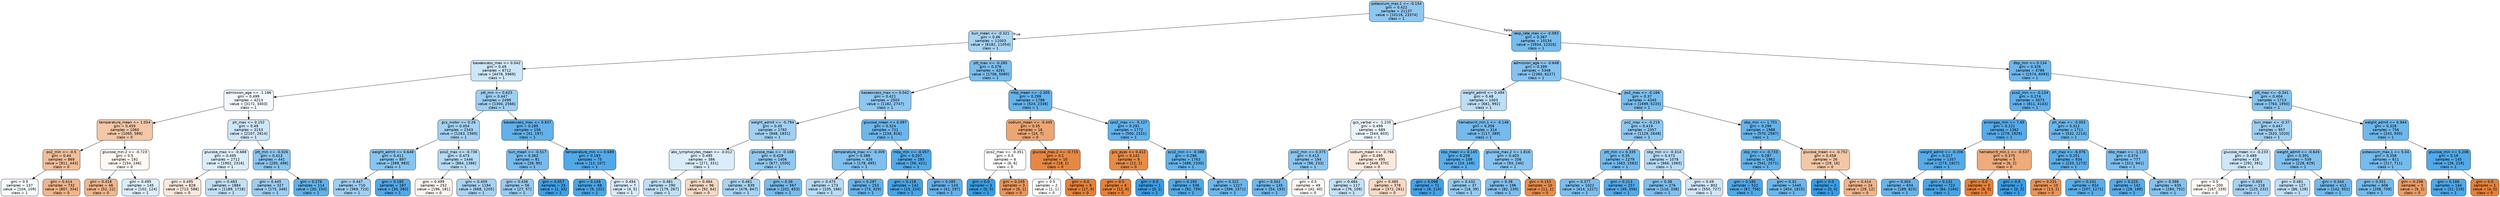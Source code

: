digraph Tree {
node [shape=box, style="filled, rounded", color="black", fontname="helvetica"] ;
edge [fontname="helvetica"] ;
0 [label="potassium_max.1 <= -0.154\ngini = 0.422\nsamples = 21137\nvalue = [10116, 23374]\nclass = 1", fillcolor="#8fc7f0"] ;
1 [label="bun_mean <= -0.321\ngini = 0.46\nsamples = 11003\nvalue = [6182, 11054]\nclass = 1", fillcolor="#a8d4f4"] ;
0 -> 1 [labeldistance=2.5, labelangle=45, headlabel="True"] ;
2 [label="baseexcess_max <= 0.042\ngini = 0.49\nsamples = 6712\nvalue = [4476, 5969]\nclass = 1", fillcolor="#cde6f8"] ;
1 -> 2 ;
3 [label="admission_age <= -1.186\ngini = 0.499\nsamples = 4213\nvalue = [3172, 3403]\nclass = 1", fillcolor="#f2f8fd"] ;
2 -> 3 ;
4 [label="temperature_mean <= 1.054\ngini = 0.459\nsamples = 1060\nvalue = [1065, 589]\nclass = 0", fillcolor="#f3c7a7"] ;
3 -> 4 ;
5 [label="po2_min <= -0.5\ngini = 0.44\nsamples = 869\nvalue = [911, 443]\nclass = 0", fillcolor="#f2be99"] ;
4 -> 5 ;
6 [label="gini = 0.5\nsamples = 137\nvalue = [104, 109]\nclass = 1", fillcolor="#f6fbfe"] ;
5 -> 6 ;
7 [label="gini = 0.414\nsamples = 732\nvalue = [807, 334]\nclass = 0", fillcolor="#f0b58b"] ;
5 -> 7 ;
8 [label="glucose_min.2 <= -0.723\ngini = 0.5\nsamples = 191\nvalue = [154, 146]\nclass = 0", fillcolor="#fef8f5"] ;
4 -> 8 ;
9 [label="gini = 0.418\nsamples = 46\nvalue = [52, 22]\nclass = 0", fillcolor="#f0b68d"] ;
8 -> 9 ;
10 [label="gini = 0.495\nsamples = 145\nvalue = [102, 124]\nclass = 1", fillcolor="#dceefa"] ;
8 -> 10 ;
11 [label="ph_max <= 0.152\ngini = 0.49\nsamples = 3153\nvalue = [2107, 2814]\nclass = 1", fillcolor="#cde6f8"] ;
3 -> 11 ;
12 [label="glucose_max <= -0.688\ngini = 0.495\nsamples = 2712\nvalue = [1902, 2316]\nclass = 1", fillcolor="#dcedfa"] ;
11 -> 12 ;
13 [label="gini = 0.495\nsamples = 828\nvalue = [713, 588]\nclass = 0", fillcolor="#fae9dc"] ;
12 -> 13 ;
14 [label="gini = 0.483\nsamples = 1884\nvalue = [1189, 1728]\nclass = 1", fillcolor="#c1e0f7"] ;
12 -> 14 ;
15 [label="ptt_min <= -0.026\ngini = 0.413\nsamples = 441\nvalue = [205, 498]\nclass = 1", fillcolor="#8bc5f0"] ;
11 -> 15 ;
16 [label="gini = 0.445\nsamples = 327\nvalue = [175, 348]\nclass = 1", fillcolor="#9dcef2"] ;
15 -> 16 ;
17 [label="gini = 0.278\nsamples = 114\nvalue = [30, 150]\nclass = 1", fillcolor="#61b1ea"] ;
15 -> 17 ;
18 [label="ptt_min <= 0.625\ngini = 0.447\nsamples = 2499\nvalue = [1304, 2566]\nclass = 1", fillcolor="#9ecff2"] ;
2 -> 18 ;
19 [label="gcs_motor <= 0.26\ngini = 0.454\nsamples = 2343\nvalue = [1263, 2369]\nclass = 1", fillcolor="#a3d1f3"] ;
18 -> 19 ;
20 [label="weight_admit <= 0.648\ngini = 0.411\nsamples = 897\nvalue = [399, 983]\nclass = 1", fillcolor="#89c5f0"] ;
19 -> 20 ;
21 [label="gini = 0.447\nsamples = 710\nvalue = [369, 723]\nclass = 1", fillcolor="#9ecff2"] ;
20 -> 21 ;
22 [label="gini = 0.185\nsamples = 187\nvalue = [30, 260]\nclass = 1", fillcolor="#50a8e8"] ;
20 -> 22 ;
23 [label="pco2_max <= -0.736\ngini = 0.473\nsamples = 1446\nvalue = [864, 1386]\nclass = 1", fillcolor="#b4daf5"] ;
19 -> 23 ;
24 [label="gini = 0.499\nsamples = 252\nvalue = [196, 181]\nclass = 0", fillcolor="#fdf5f0"] ;
23 -> 24 ;
25 [label="gini = 0.459\nsamples = 1194\nvalue = [668, 1205]\nclass = 1", fillcolor="#a7d3f3"] ;
23 -> 25 ;
26 [label="baseexcess_max <= 0.837\ngini = 0.285\nsamples = 156\nvalue = [41, 197]\nclass = 1", fillcolor="#62b1ea"] ;
18 -> 26 ;
27 [label="bun_mean <= -0.517\ngini = 0.362\nsamples = 81\nvalue = [28, 90]\nclass = 1", fillcolor="#77bbed"] ;
26 -> 27 ;
28 [label="gini = 0.436\nsamples = 56\nvalue = [27, 57]\nclass = 1", fillcolor="#97cbf1"] ;
27 -> 28 ;
29 [label="gini = 0.057\nsamples = 25\nvalue = [1, 33]\nclass = 1", fillcolor="#3fa0e6"] ;
27 -> 29 ;
30 [label="temperature_min <= 0.689\ngini = 0.193\nsamples = 75\nvalue = [13, 107]\nclass = 1", fillcolor="#51a9e8"] ;
26 -> 30 ;
31 [label="gini = 0.149\nsamples = 68\nvalue = [9, 102]\nclass = 1", fillcolor="#4aa6e7"] ;
30 -> 31 ;
32 [label="gini = 0.494\nsamples = 7\nvalue = [4, 5]\nclass = 1", fillcolor="#d7ebfa"] ;
30 -> 32 ;
33 [label="ptt_max <= -0.285\ngini = 0.376\nsamples = 4291\nvalue = [1706, 5085]\nclass = 1", fillcolor="#7bbeee"] ;
1 -> 33 ;
34 [label="baseexcess_max <= 0.042\ngini = 0.421\nsamples = 2503\nvalue = [1182, 2747]\nclass = 1", fillcolor="#8ec7f0"] ;
33 -> 34 ;
35 [label="weight_admit <= -0.794\ngini = 0.45\nsamples = 1792\nvalue = [948, 1831]\nclass = 1", fillcolor="#a0d0f2"] ;
34 -> 35 ;
36 [label="abs_lymphocytes_mean <= -0.012\ngini = 0.495\nsamples = 386\nvalue = [271, 331]\nclass = 1", fillcolor="#dbedfa"] ;
35 -> 36 ;
37 [label="gini = 0.481\nsamples = 290\nvalue = [179, 267]\nclass = 1", fillcolor="#bedff6"] ;
36 -> 37 ;
38 [label="gini = 0.484\nsamples = 96\nvalue = [92, 64]\nclass = 0", fillcolor="#f7d9c3"] ;
36 -> 38 ;
39 [label="glucose_max <= -0.168\ngini = 0.429\nsamples = 1406\nvalue = [677, 1500]\nclass = 1", fillcolor="#92c9f1"] ;
35 -> 39 ;
40 [label="gini = 0.461\nsamples = 839\nvalue = [476, 847]\nclass = 1", fillcolor="#a8d4f4"] ;
39 -> 40 ;
41 [label="gini = 0.36\nsamples = 567\nvalue = [201, 653]\nclass = 1", fillcolor="#76bbed"] ;
39 -> 41 ;
42 [label="glucose_mean <= 0.097\ngini = 0.324\nsamples = 711\nvalue = [234, 916]\nclass = 1", fillcolor="#6cb6ec"] ;
34 -> 42 ;
43 [label="temperature_max <= -0.309\ngini = 0.389\nsamples = 426\nvalue = [178, 495]\nclass = 1", fillcolor="#80c0ee"] ;
42 -> 43 ;
44 [label="gini = 0.475\nsamples = 173\nvalue = [105, 166]\nclass = 1", fillcolor="#b6dbf5"] ;
43 -> 44 ;
45 [label="gini = 0.297\nsamples = 253\nvalue = [73, 329]\nclass = 1", fillcolor="#65b3eb"] ;
43 -> 45 ;
46 [label="mbp_min <= -0.057\ngini = 0.207\nsamples = 285\nvalue = [56, 421]\nclass = 1", fillcolor="#53aae8"] ;
42 -> 46 ;
47 [label="gini = 0.118\nsamples = 142\nvalue = [15, 224]\nclass = 1", fillcolor="#46a4e7"] ;
46 -> 47 ;
48 [label="gini = 0.285\nsamples = 143\nvalue = [41, 197]\nclass = 1", fillcolor="#62b1ea"] ;
46 -> 48 ;
49 [label="mbp_mean <= -2.305\ngini = 0.299\nsamples = 1788\nvalue = [524, 2338]\nclass = 1", fillcolor="#65b3eb"] ;
33 -> 49 ;
50 [label="sodium_mean <= -0.445\ngini = 0.35\nsamples = 16\nvalue = [24, 7]\nclass = 0", fillcolor="#eda673"] ;
49 -> 50 ;
51 [label="pco2_max <= -0.351\ngini = 0.5\nsamples = 6\nvalue = [6, 6]\nclass = 0", fillcolor="#ffffff"] ;
50 -> 51 ;
52 [label="gini = 0.0\nsamples = 3\nvalue = [0, 5]\nclass = 1", fillcolor="#399de5"] ;
51 -> 52 ;
53 [label="gini = 0.245\nsamples = 3\nvalue = [6, 1]\nclass = 0", fillcolor="#e9965a"] ;
51 -> 53 ;
54 [label="glucose_max.2 <= -0.715\ngini = 0.1\nsamples = 10\nvalue = [18, 1]\nclass = 0", fillcolor="#e68844"] ;
50 -> 54 ;
55 [label="gini = 0.5\nsamples = 2\nvalue = [1, 1]\nclass = 0", fillcolor="#ffffff"] ;
54 -> 55 ;
56 [label="gini = 0.0\nsamples = 8\nvalue = [17, 0]\nclass = 0", fillcolor="#e58139"] ;
54 -> 56 ;
57 [label="spo2_max <= -5.127\ngini = 0.291\nsamples = 1772\nvalue = [500, 2331]\nclass = 1", fillcolor="#63b2eb"] ;
49 -> 57 ;
58 [label="gcs_eyes <= 0.412\ngini = 0.142\nsamples = 9\nvalue = [12, 1]\nclass = 0", fillcolor="#e78c49"] ;
57 -> 58 ;
59 [label="gini = 0.0\nsamples = 8\nvalue = [12, 0]\nclass = 0", fillcolor="#e58139"] ;
58 -> 59 ;
60 [label="gini = 0.0\nsamples = 1\nvalue = [0, 1]\nclass = 1", fillcolor="#399de5"] ;
58 -> 60 ;
61 [label="pco2_min <= -0.388\ngini = 0.286\nsamples = 1763\nvalue = [488, 2330]\nclass = 1", fillcolor="#62b2ea"] ;
57 -> 61 ;
62 [label="gini = 0.193\nsamples = 536\nvalue = [92, 759]\nclass = 1", fillcolor="#51a9e8"] ;
61 -> 62 ;
63 [label="gini = 0.322\nsamples = 1227\nvalue = [396, 1571]\nclass = 1", fillcolor="#6bb6ec"] ;
61 -> 63 ;
64 [label="resp_rate_max <= -0.093\ngini = 0.367\nsamples = 10134\nvalue = [3934, 12320]\nclass = 1", fillcolor="#78bced"] ;
0 -> 64 [labeldistance=2.5, labelangle=-45, headlabel="False"] ;
65 [label="admission_age <= -0.648\ngini = 0.399\nsamples = 5348\nvalue = [2360, 6227]\nclass = 1", fillcolor="#84c2ef"] ;
64 -> 65 ;
66 [label="weight_admit <= 0.494\ngini = 0.48\nsamples = 1003\nvalue = [661, 992]\nclass = 1", fillcolor="#bddef6"] ;
65 -> 66 ;
67 [label="gcs_verbal <= -1.235\ngini = 0.499\nsamples = 689\nvalue = [544, 603]\nclass = 1", fillcolor="#ecf5fc"] ;
66 -> 67 ;
68 [label="pco2_min <= 0.375\ngini = 0.413\nsamples = 194\nvalue = [96, 233]\nclass = 1", fillcolor="#8bc5f0"] ;
67 -> 68 ;
69 [label="gini = 0.342\nsamples = 145\nvalue = [54, 193]\nclass = 1", fillcolor="#70b8ec"] ;
68 -> 69 ;
70 [label="gini = 0.5\nsamples = 49\nvalue = [42, 40]\nclass = 0", fillcolor="#fef9f6"] ;
68 -> 70 ;
71 [label="sodium_mean <= -0.766\ngini = 0.495\nsamples = 495\nvalue = [448, 370]\nclass = 0", fillcolor="#fae9dd"] ;
67 -> 71 ;
72 [label="gini = 0.484\nsamples = 117\nvalue = [76, 109]\nclass = 1", fillcolor="#c3e1f7"] ;
71 -> 72 ;
73 [label="gini = 0.485\nsamples = 378\nvalue = [372, 261]\nclass = 0", fillcolor="#f7d9c4"] ;
71 -> 73 ;
74 [label="hematocrit_min.1 <= -0.148\ngini = 0.356\nsamples = 314\nvalue = [117, 389]\nclass = 1", fillcolor="#75baed"] ;
66 -> 74 ;
75 [label="sbp_mean <= 0.145\ngini = 0.239\nsamples = 108\nvalue = [24, 149]\nclass = 1", fillcolor="#59ade9"] ;
74 -> 75 ;
76 [label="gini = 0.098\nsamples = 71\nvalue = [6, 110]\nclass = 1", fillcolor="#44a2e6"] ;
75 -> 76 ;
77 [label="gini = 0.432\nsamples = 37\nvalue = [18, 39]\nclass = 1", fillcolor="#94caf1"] ;
75 -> 77 ;
78 [label="glucose_max.2 <= 1.816\ngini = 0.403\nsamples = 206\nvalue = [93, 240]\nclass = 1", fillcolor="#86c3ef"] ;
74 -> 78 ;
79 [label="gini = 0.38\nsamples = 196\nvalue = [82, 239]\nclass = 1", fillcolor="#7dbfee"] ;
78 -> 79 ;
80 [label="gini = 0.153\nsamples = 10\nvalue = [11, 1]\nclass = 0", fillcolor="#e78c4b"] ;
78 -> 80 ;
81 [label="po2_max <= -0.166\ngini = 0.37\nsamples = 4345\nvalue = [1699, 5235]\nclass = 1", fillcolor="#79bded"] ;
65 -> 81 ;
82 [label="po2_max <= -0.219\ngini = 0.419\nsamples = 2357\nvalue = [1129, 2648]\nclass = 1", fillcolor="#8dc7f0"] ;
81 -> 82 ;
83 [label="ptt_min <= 0.335\ngini = 0.35\nsamples = 1279\nvalue = [463, 1583]\nclass = 1", fillcolor="#73baed"] ;
82 -> 83 ;
84 [label="gini = 0.377\nsamples = 1022\nvalue = [414, 1227]\nclass = 1", fillcolor="#7cbeee"] ;
83 -> 84 ;
85 [label="gini = 0.213\nsamples = 257\nvalue = [49, 356]\nclass = 1", fillcolor="#54aae9"] ;
83 -> 85 ;
86 [label="sbp_min <= -0.314\ngini = 0.473\nsamples = 1078\nvalue = [666, 1065]\nclass = 1", fillcolor="#b5daf5"] ;
82 -> 86 ;
87 [label="gini = 0.38\nsamples = 276\nvalue = [116, 338]\nclass = 1", fillcolor="#7dbfee"] ;
86 -> 87 ;
88 [label="gini = 0.49\nsamples = 802\nvalue = [550, 727]\nclass = 1", fillcolor="#cfe7f9"] ;
86 -> 88 ;
89 [label="sbp_min <= 1.751\ngini = 0.296\nsamples = 1988\nvalue = [570, 2587]\nclass = 1", fillcolor="#65b3eb"] ;
81 -> 89 ;
90 [label="sbp_min <= -0.733\ngini = 0.287\nsamples = 1962\nvalue = [541, 2571]\nclass = 1", fillcolor="#63b2ea"] ;
89 -> 90 ;
91 [label="gini = 0.185\nsamples = 522\nvalue = [87, 756]\nclass = 1", fillcolor="#50a8e8"] ;
90 -> 91 ;
92 [label="gini = 0.32\nsamples = 1440\nvalue = [454, 1815]\nclass = 1", fillcolor="#6bb6ec"] ;
90 -> 92 ;
93 [label="glucose_mean <= -0.752\ngini = 0.458\nsamples = 26\nvalue = [29, 16]\nclass = 0", fillcolor="#f3c7a6"] ;
89 -> 93 ;
94 [label="gini = 0.0\nsamples = 2\nvalue = [0, 4]\nclass = 1", fillcolor="#399de5"] ;
93 -> 94 ;
95 [label="gini = 0.414\nsamples = 24\nvalue = [29, 12]\nclass = 0", fillcolor="#f0b58b"] ;
93 -> 95 ;
96 [label="dbp_min <= 0.134\ngini = 0.326\nsamples = 4786\nvalue = [1574, 6093]\nclass = 1", fillcolor="#6cb6ec"] ;
64 -> 96 ;
97 [label="pco2_min <= -0.134\ngini = 0.274\nsamples = 3073\nvalue = [811, 4143]\nclass = 1", fillcolor="#60b0ea"] ;
96 -> 97 ;
98 [label="aniongap_min <= 7.65\ngini = 0.221\nsamples = 1362\nvalue = [279, 1929]\nclass = 1", fillcolor="#56abe9"] ;
97 -> 98 ;
99 [label="weight_admit <= -0.206\ngini = 0.217\nsamples = 1357\nvalue = [273, 1927]\nclass = 1", fillcolor="#55abe9"] ;
98 -> 99 ;
100 [label="gini = 0.304\nsamples = 634\nvalue = [189, 823]\nclass = 1", fillcolor="#66b4eb"] ;
99 -> 100 ;
101 [label="gini = 0.131\nsamples = 723\nvalue = [84, 1104]\nclass = 1", fillcolor="#48a4e7"] ;
99 -> 101 ;
102 [label="hematocrit_min.1 <= -0.537\ngini = 0.375\nsamples = 5\nvalue = [6, 2]\nclass = 0", fillcolor="#eeab7b"] ;
98 -> 102 ;
103 [label="gini = 0.0\nsamples = 3\nvalue = [6, 0]\nclass = 0", fillcolor="#e58139"] ;
102 -> 103 ;
104 [label="gini = 0.0\nsamples = 2\nvalue = [0, 2]\nclass = 1", fillcolor="#399de5"] ;
102 -> 104 ;
105 [label="ph_max <= -0.003\ngini = 0.312\nsamples = 1711\nvalue = [532, 2214]\nclass = 1", fillcolor="#69b5eb"] ;
97 -> 105 ;
106 [label="ph_max <= -6.076\ngini = 0.251\nsamples = 934\nvalue = [220, 1273]\nclass = 1", fillcolor="#5baee9"] ;
105 -> 106 ;
107 [label="gini = 0.231\nsamples = 10\nvalue = [13, 2]\nclass = 0", fillcolor="#e99457"] ;
106 -> 107 ;
108 [label="gini = 0.241\nsamples = 924\nvalue = [207, 1271]\nclass = 1", fillcolor="#59ade9"] ;
106 -> 108 ;
109 [label="dbp_mean <= -1.119\ngini = 0.374\nsamples = 777\nvalue = [312, 941]\nclass = 1", fillcolor="#7bbdee"] ;
105 -> 109 ;
110 [label="gini = 0.225\nsamples = 142\nvalue = [28, 189]\nclass = 1", fillcolor="#56ace9"] ;
109 -> 110 ;
111 [label="gini = 0.398\nsamples = 635\nvalue = [284, 752]\nclass = 1", fillcolor="#84c2ef"] ;
109 -> 111 ;
112 [label="ptt_max <= -0.341\ngini = 0.404\nsamples = 1713\nvalue = [763, 1950]\nclass = 1", fillcolor="#86c3ef"] ;
96 -> 112 ;
113 [label="bun_mean <= -0.37\ngini = 0.447\nsamples = 957\nvalue = [520, 1020]\nclass = 1", fillcolor="#9ecff2"] ;
112 -> 113 ;
114 [label="glucose_mean <= -0.233\ngini = 0.489\nsamples = 418\nvalue = [292, 391]\nclass = 1", fillcolor="#cde6f8"] ;
113 -> 114 ;
115 [label="gini = 0.5\nsamples = 200\nvalue = [167, 159]\nclass = 0", fillcolor="#fef9f6"] ;
114 -> 115 ;
116 [label="gini = 0.455\nsamples = 218\nvalue = [125, 232]\nclass = 1", fillcolor="#a4d2f3"] ;
114 -> 116 ;
117 [label="weight_admit <= -0.645\ngini = 0.391\nsamples = 539\nvalue = [228, 629]\nclass = 1", fillcolor="#81c1ee"] ;
113 -> 117 ;
118 [label="gini = 0.481\nsamples = 127\nvalue = [86, 128]\nclass = 1", fillcolor="#bedff6"] ;
117 -> 118 ;
119 [label="gini = 0.344\nsamples = 412\nvalue = [142, 501]\nclass = 1", fillcolor="#71b9ec"] ;
117 -> 119 ;
120 [label="weight_admit <= 0.944\ngini = 0.328\nsamples = 756\nvalue = [243, 930]\nclass = 1", fillcolor="#6db7ec"] ;
112 -> 120 ;
121 [label="potassium_max.1 <= 5.04\ngini = 0.358\nsamples = 611\nvalue = [217, 711]\nclass = 1", fillcolor="#75bbed"] ;
120 -> 121 ;
122 [label="gini = 0.351\nsamples = 606\nvalue = [208, 709]\nclass = 1", fillcolor="#73baed"] ;
121 -> 122 ;
123 [label="gini = 0.298\nsamples = 5\nvalue = [9, 2]\nclass = 0", fillcolor="#eb9d65"] ;
121 -> 123 ;
124 [label="glucose_min <= 5.208\ngini = 0.19\nsamples = 145\nvalue = [26, 219]\nclass = 1", fillcolor="#51a9e8"] ;
120 -> 124 ;
125 [label="gini = 0.166\nsamples = 144\nvalue = [22, 219]\nclass = 1", fillcolor="#4da7e8"] ;
124 -> 125 ;
126 [label="gini = 0.0\nsamples = 1\nvalue = [4, 0]\nclass = 0", fillcolor="#e58139"] ;
124 -> 126 ;
}